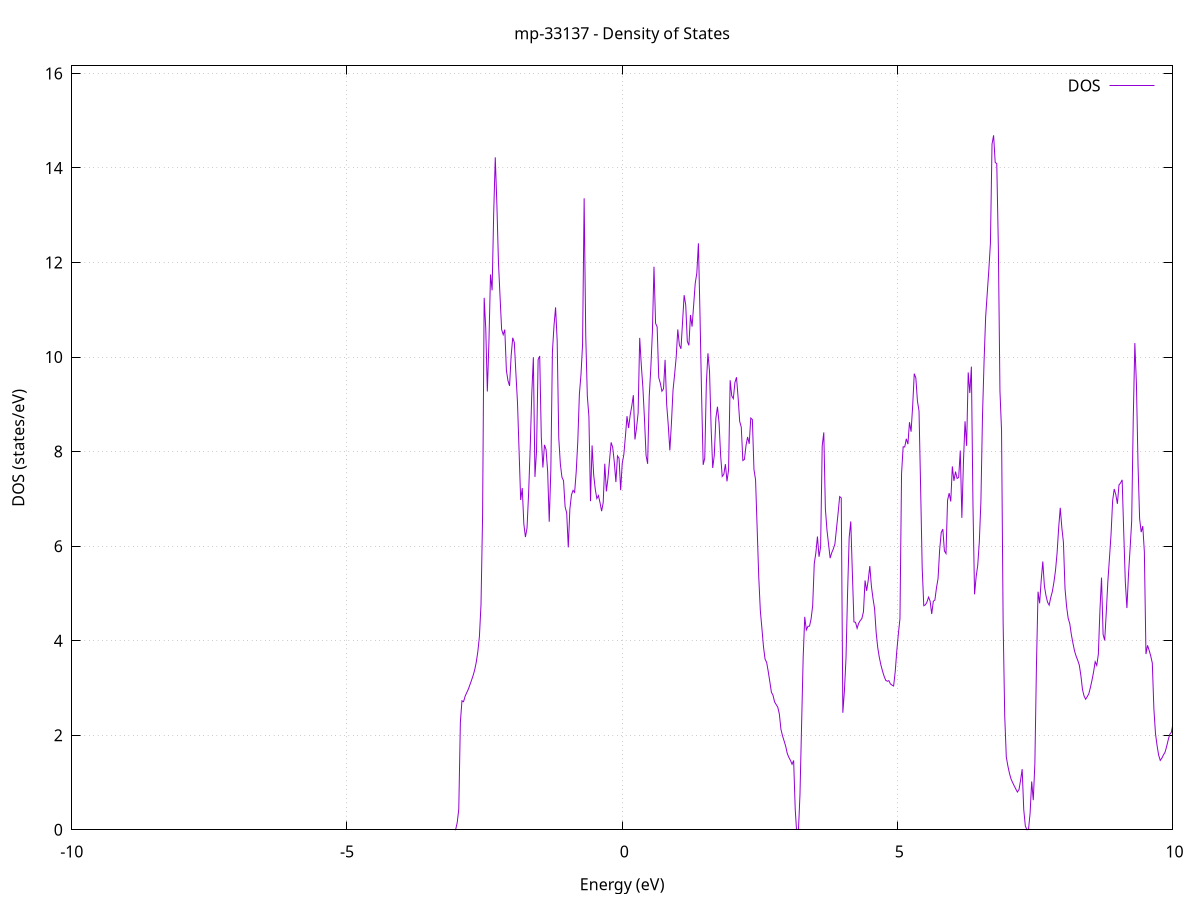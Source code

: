 set title 'mp-33137 - Density of States'
set xlabel 'Energy (eV)'
set ylabel 'DOS (states/eV)'
set grid
set xrange [-10:10]
set yrange [0:16.160]
set xzeroaxis lt -1
set terminal png size 800,600
set output 'mp-33137_dos_gnuplot.png'
plot '-' using 1:2 with lines title 'DOS'
-37.716200 0.000000
-37.687400 0.000000
-37.658500 0.000000
-37.629700 0.000000
-37.600900 0.000000
-37.572000 0.000000
-37.543200 0.000000
-37.514400 0.000000
-37.485500 0.000000
-37.456700 0.000000
-37.427900 0.000000
-37.399000 0.000000
-37.370200 0.000000
-37.341300 0.000000
-37.312500 0.000000
-37.283700 0.000000
-37.254800 0.000000
-37.226000 0.000000
-37.197200 0.000000
-37.168300 0.000000
-37.139500 0.000000
-37.110700 0.000000
-37.081800 0.000000
-37.053000 0.000000
-37.024100 0.000000
-36.995300 0.000000
-36.966500 0.000000
-36.937600 0.000000
-36.908800 0.000000
-36.880000 0.000000
-36.851100 0.000000
-36.822300 0.000000
-36.793500 0.000000
-36.764600 0.000000
-36.735800 0.000000
-36.706900 0.000000
-36.678100 0.000000
-36.649300 0.000000
-36.620400 0.000000
-36.591600 0.000000
-36.562800 0.000000
-36.533900 0.000000
-36.505100 0.000000
-36.476300 0.000000
-36.447400 0.000000
-36.418600 0.000000
-36.389700 0.000000
-36.360900 0.000000
-36.332100 0.000000
-36.303200 0.000000
-36.274400 0.000000
-36.245600 0.000000
-36.216700 0.000000
-36.187900 0.000000
-36.159100 0.000000
-36.130200 0.000000
-36.101400 0.000000
-36.072500 0.000000
-36.043700 0.000000
-36.014900 0.000000
-35.986000 0.000000
-35.957200 0.000000
-35.928400 0.000000
-35.899500 0.000000
-35.870700 0.000000
-35.841900 0.000000
-35.813000 0.000000
-35.784200 0.000000
-35.755300 0.000000
-35.726500 0.000000
-35.697700 0.000000
-35.668800 0.000000
-35.640000 0.000000
-35.611200 0.000000
-35.582300 0.000000
-35.553500 0.000000
-35.524700 0.000000
-35.495800 0.000000
-35.467000 0.000000
-35.438100 0.000000
-35.409300 0.000000
-35.380500 0.000000
-35.351600 0.000000
-35.322800 0.000000
-35.294000 0.000000
-35.265100 0.000000
-35.236300 0.000000
-35.207500 0.000000
-35.178600 0.000000
-35.149800 0.000000
-35.120900 0.000000
-35.092100 17.934300
-35.063300 31.215200
-35.034400 23.682400
-35.005600 22.834900
-34.976800 64.843900
-34.947900 0.000000
-34.919100 0.000000
-34.890300 74.099300
-34.861400 129.135200
-34.832600 0.000000
-34.803700 0.000000
-34.774900 124.899500
-34.746100 0.000000
-34.717200 284.118700
-34.688400 0.000000
-34.659600 43.985800
-34.630700 0.000000
-34.601900 0.000000
-34.573100 0.000000
-34.544200 0.000000
-34.515400 32.551400
-34.486500 21.369800
-34.457700 21.861700
-34.428900 31.052400
-34.400000 14.334200
-34.371200 0.000000
-34.342400 0.000000
-34.313500 0.000000
-34.284700 0.000000
-34.255900 0.000000
-34.227000 0.000000
-34.198200 0.000000
-34.169300 0.000000
-34.140500 0.000000
-34.111700 0.000000
-34.082800 0.000000
-34.054000 0.000000
-34.025200 0.000000
-33.996300 0.000000
-33.967500 0.000000
-33.938700 0.000000
-33.909800 0.000000
-33.881000 0.000000
-33.852100 0.000000
-33.823300 0.000000
-33.794500 0.000000
-33.765600 0.000000
-33.736800 0.000000
-33.708000 0.000000
-33.679100 0.000000
-33.650300 0.000000
-33.621500 0.000000
-33.592600 0.000000
-33.563800 0.000000
-33.534900 0.000000
-33.506100 0.000000
-33.477300 0.000000
-33.448400 0.000000
-33.419600 0.000000
-33.390800 0.000000
-33.361900 0.000000
-33.333100 0.000000
-33.304300 0.000000
-33.275400 0.000000
-33.246600 0.000000
-33.217700 0.000000
-33.188900 0.000000
-33.160100 0.000000
-33.131200 0.000000
-33.102400 0.000000
-33.073600 0.000000
-33.044700 0.000000
-33.015900 0.000000
-32.987100 0.000000
-32.958200 0.000000
-32.929400 0.000000
-32.900500 0.000000
-32.871700 0.000000
-32.842900 0.000000
-32.814000 0.000000
-32.785200 0.000000
-32.756400 0.000000
-32.727500 0.000000
-32.698700 0.000000
-32.669900 0.000000
-32.641000 0.000000
-32.612200 0.000000
-32.583300 0.000000
-32.554500 0.000000
-32.525700 0.000000
-32.496800 0.000000
-32.468000 0.000000
-32.439200 0.000000
-32.410300 0.000000
-32.381500 0.000000
-32.352700 0.000000
-32.323800 0.000000
-32.295000 0.000000
-32.266100 0.000000
-32.237300 0.000000
-32.208500 0.000000
-32.179600 0.000000
-32.150800 0.000000
-32.122000 0.000000
-32.093100 0.000000
-32.064300 0.000000
-32.035500 0.000000
-32.006600 0.000000
-31.977800 0.000000
-31.948900 0.000000
-31.920100 0.000000
-31.891300 0.000000
-31.862400 0.000000
-31.833600 0.000000
-31.804800 0.000000
-31.775900 0.000000
-31.747100 0.000000
-31.718300 0.000000
-31.689400 0.000000
-31.660600 0.000000
-31.631700 0.000000
-31.602900 0.000000
-31.574100 0.000000
-31.545200 0.000000
-31.516400 0.000000
-31.487600 0.000000
-31.458700 0.000000
-31.429900 0.000000
-31.401100 0.000000
-31.372200 0.000000
-31.343400 0.000000
-31.314500 0.000000
-31.285700 0.000000
-31.256900 0.000000
-31.228000 0.000000
-31.199200 0.000000
-31.170400 0.000000
-31.141500 0.000000
-31.112700 0.000000
-31.083900 0.000000
-31.055000 0.000000
-31.026200 0.000000
-30.997300 0.000000
-30.968500 0.000000
-30.939700 0.000000
-30.910800 0.000000
-30.882000 0.000000
-30.853200 0.000000
-30.824300 0.000000
-30.795500 0.000000
-30.766700 0.000000
-30.737800 0.000000
-30.709000 0.000000
-30.680100 0.000000
-30.651300 0.000000
-30.622500 0.000000
-30.593600 0.000000
-30.564800 0.000000
-30.536000 0.000000
-30.507100 0.000000
-30.478300 0.000000
-30.449500 0.000000
-30.420600 0.000000
-30.391800 0.000000
-30.362900 0.000000
-30.334100 0.000000
-30.305300 0.000000
-30.276400 0.000000
-30.247600 0.000000
-30.218800 0.000000
-30.189900 0.000000
-30.161100 0.000000
-30.132300 0.000000
-30.103400 0.000000
-30.074600 0.000000
-30.045700 0.000000
-30.016900 0.000000
-29.988100 0.000000
-29.959200 0.000000
-29.930400 0.000000
-29.901600 0.000000
-29.872700 0.000000
-29.843900 0.000000
-29.815100 0.000000
-29.786200 0.000000
-29.757400 0.000000
-29.728500 0.000000
-29.699700 0.000000
-29.670900 0.000000
-29.642000 0.000000
-29.613200 0.000000
-29.584400 0.000000
-29.555500 0.000000
-29.526700 0.000000
-29.497900 0.000000
-29.469000 0.000000
-29.440200 0.000000
-29.411300 0.000000
-29.382500 0.000000
-29.353700 0.000000
-29.324800 0.000000
-29.296000 0.000000
-29.267200 0.000000
-29.238300 0.000000
-29.209500 0.000000
-29.180700 0.000000
-29.151800 0.000000
-29.123000 0.000000
-29.094100 0.000000
-29.065300 0.000000
-29.036500 0.000000
-29.007600 0.000000
-28.978800 0.000000
-28.950000 0.000000
-28.921100 0.000000
-28.892300 0.000000
-28.863500 0.000000
-28.834600 0.000000
-28.805800 0.000000
-28.776900 0.000000
-28.748100 0.000000
-28.719300 0.000000
-28.690400 0.000000
-28.661600 0.000000
-28.632800 0.000000
-28.603900 0.000000
-28.575100 0.000000
-28.546300 0.000000
-28.517400 0.000000
-28.488600 0.000000
-28.459700 0.000000
-28.430900 0.000000
-28.402100 0.000000
-28.373200 0.000000
-28.344400 0.000000
-28.315600 0.000000
-28.286700 0.000000
-28.257900 0.000000
-28.229100 0.000000
-28.200200 0.000000
-28.171400 0.000000
-28.142500 0.000000
-28.113700 0.000000
-28.084900 0.000000
-28.056000 0.000000
-28.027200 0.000000
-27.998400 0.000000
-27.969500 0.000000
-27.940700 0.000000
-27.911900 0.000000
-27.883000 0.000000
-27.854200 0.000000
-27.825300 0.000000
-27.796500 0.000000
-27.767700 0.000000
-27.738800 0.000000
-27.710000 0.000000
-27.681200 0.000000
-27.652300 0.000000
-27.623500 0.000000
-27.594700 0.000000
-27.565800 0.000000
-27.537000 0.000000
-27.508100 0.000000
-27.479300 0.000000
-27.450500 0.000000
-27.421600 0.000000
-27.392800 0.000000
-27.364000 0.000000
-27.335100 0.000000
-27.306300 0.000000
-27.277500 0.000000
-27.248600 0.000000
-27.219800 0.000000
-27.190900 0.000000
-27.162100 0.000000
-27.133300 0.000000
-27.104400 0.000000
-27.075600 0.000000
-27.046800 0.000000
-27.017900 0.000000
-26.989100 0.000000
-26.960300 0.000000
-26.931400 0.000000
-26.902600 0.000000
-26.873700 0.000000
-26.844900 0.000000
-26.816100 0.000000
-26.787200 0.000000
-26.758400 0.000000
-26.729600 0.000000
-26.700700 0.000000
-26.671900 0.000000
-26.643100 0.000000
-26.614200 0.000000
-26.585400 0.000000
-26.556500 0.000000
-26.527700 0.000000
-26.498900 0.000000
-26.470000 0.000000
-26.441200 0.000000
-26.412400 0.000000
-26.383500 0.000000
-26.354700 0.000000
-26.325900 0.000000
-26.297000 0.000000
-26.268200 0.000000
-26.239300 0.000000
-26.210500 0.000000
-26.181700 0.000000
-26.152800 0.000000
-26.124000 0.000000
-26.095200 0.000000
-26.066300 0.000000
-26.037500 0.000000
-26.008700 0.000000
-25.979800 0.000000
-25.951000 0.000000
-25.922100 0.000000
-25.893300 0.000000
-25.864500 0.000000
-25.835600 0.000000
-25.806800 0.000000
-25.778000 0.000000
-25.749100 0.000000
-25.720300 0.000000
-25.691500 0.000000
-25.662600 0.000000
-25.633800 0.000000
-25.604900 0.000000
-25.576100 0.000000
-25.547300 0.000000
-25.518400 0.000000
-25.489600 0.000000
-25.460800 0.000000
-25.431900 0.000000
-25.403100 0.000000
-25.374300 0.000000
-25.345400 0.000000
-25.316600 0.000000
-25.287700 0.000000
-25.258900 0.000000
-25.230100 0.000000
-25.201200 0.000000
-25.172400 0.000000
-25.143600 0.000000
-25.114700 0.000000
-25.085900 0.000000
-25.057100 0.000000
-25.028200 0.000000
-24.999400 0.000000
-24.970500 0.000000
-24.941700 0.000000
-24.912900 0.000000
-24.884000 0.000000
-24.855200 0.000000
-24.826400 0.000000
-24.797500 0.000000
-24.768700 0.000000
-24.739900 0.000000
-24.711000 0.000000
-24.682200 0.000000
-24.653300 0.000000
-24.624500 0.000000
-24.595700 0.000000
-24.566800 0.000000
-24.538000 0.000000
-24.509200 0.000000
-24.480300 0.000000
-24.451500 0.000000
-24.422700 0.000000
-24.393800 0.000000
-24.365000 0.000000
-24.336100 0.000000
-24.307300 0.000000
-24.278500 0.000000
-24.249600 0.000000
-24.220800 0.000000
-24.192000 0.000000
-24.163100 0.000000
-24.134300 0.000000
-24.105500 0.000000
-24.076600 0.000000
-24.047800 0.000000
-24.018900 0.000000
-23.990100 0.000000
-23.961300 0.000000
-23.932400 0.000000
-23.903600 0.000000
-23.874800 0.000000
-23.845900 0.000000
-23.817100 0.000000
-23.788300 0.000000
-23.759400 0.000000
-23.730600 0.000000
-23.701700 0.000000
-23.672900 0.000000
-23.644100 0.000000
-23.615200 0.000000
-23.586400 0.000000
-23.557600 0.000000
-23.528700 0.000000
-23.499900 0.000000
-23.471100 0.000000
-23.442200 0.000000
-23.413400 0.000000
-23.384500 0.000000
-23.355700 0.000000
-23.326900 0.000000
-23.298000 0.000000
-23.269200 0.000000
-23.240400 0.000000
-23.211500 0.000000
-23.182700 0.000000
-23.153900 0.000000
-23.125000 0.000000
-23.096200 0.000000
-23.067300 0.000000
-23.038500 0.000000
-23.009700 0.000000
-22.980800 0.000000
-22.952000 0.000000
-22.923200 0.000000
-22.894300 0.000000
-22.865500 0.000000
-22.836700 0.000000
-22.807800 0.000000
-22.779000 0.000000
-22.750200 0.000000
-22.721300 0.000000
-22.692500 0.000000
-22.663600 0.000000
-22.634800 0.000000
-22.606000 0.000000
-22.577100 0.000000
-22.548300 0.000000
-22.519500 0.000000
-22.490600 0.000000
-22.461800 0.000000
-22.433000 0.000000
-22.404100 0.000000
-22.375300 0.000000
-22.346400 0.000000
-22.317600 0.000000
-22.288800 0.000000
-22.259900 0.000000
-22.231100 0.000000
-22.202300 0.000000
-22.173400 0.000000
-22.144600 0.000000
-22.115800 0.000000
-22.086900 0.000000
-22.058100 0.000000
-22.029200 0.000000
-22.000400 0.000000
-21.971600 0.000000
-21.942700 0.000000
-21.913900 0.000000
-21.885100 0.000000
-21.856200 0.000000
-21.827400 0.000000
-21.798600 0.000000
-21.769700 0.000000
-21.740900 0.000000
-21.712000 0.000000
-21.683200 0.000000
-21.654400 0.000000
-21.625500 0.000000
-21.596700 0.000000
-21.567900 0.000000
-21.539000 0.000000
-21.510200 0.000000
-21.481400 0.000000
-21.452500 0.000000
-21.423700 0.000000
-21.394800 0.000000
-21.366000 0.000000
-21.337200 0.000000
-21.308300 0.000000
-21.279500 0.000000
-21.250700 0.000000
-21.221800 0.000000
-21.193000 0.000000
-21.164200 0.000000
-21.135300 0.000000
-21.106500 0.000000
-21.077600 0.000000
-21.048800 0.000000
-21.020000 0.000000
-20.991100 0.000000
-20.962300 0.000000
-20.933500 0.000000
-20.904600 0.000000
-20.875800 0.000000
-20.847000 0.000000
-20.818100 0.000000
-20.789300 0.000000
-20.760400 0.000000
-20.731600 0.000000
-20.702800 0.000000
-20.673900 0.000000
-20.645100 0.000000
-20.616300 0.000000
-20.587400 0.000000
-20.558600 0.000000
-20.529800 0.000000
-20.500900 0.000000
-20.472100 0.000000
-20.443200 0.000000
-20.414400 0.000000
-20.385600 0.000000
-20.356700 0.000000
-20.327900 0.000000
-20.299100 0.000000
-20.270200 0.000000
-20.241400 0.000000
-20.212600 0.000000
-20.183700 0.000000
-20.154900 0.000000
-20.126000 0.000000
-20.097200 0.000000
-20.068400 0.000000
-20.039500 0.000000
-20.010700 0.000000
-19.981900 0.000000
-19.953000 0.000000
-19.924200 0.000000
-19.895400 0.000000
-19.866500 0.000000
-19.837700 0.000000
-19.808800 0.000000
-19.780000 0.000000
-19.751200 0.000000
-19.722300 0.000000
-19.693500 0.000000
-19.664700 0.000000
-19.635800 0.000000
-19.607000 0.000000
-19.578200 0.000000
-19.549300 0.000000
-19.520500 0.000000
-19.491600 0.000000
-19.462800 0.000000
-19.434000 0.000000
-19.405100 0.000000
-19.376300 0.000000
-19.347500 0.000000
-19.318600 0.000000
-19.289800 0.000000
-19.261000 0.000000
-19.232100 0.000000
-19.203300 0.000000
-19.174400 0.000000
-19.145600 0.000000
-19.116800 0.000000
-19.087900 0.000000
-19.059100 0.000000
-19.030300 0.000000
-19.001400 0.000000
-18.972600 0.000000
-18.943800 0.000000
-18.914900 0.000000
-18.886100 0.000000
-18.857200 0.000000
-18.828400 0.000000
-18.799600 0.000000
-18.770700 0.000000
-18.741900 0.000000
-18.713100 0.000000
-18.684200 0.000000
-18.655400 0.000000
-18.626600 0.000000
-18.597700 0.000000
-18.568900 0.000000
-18.540000 0.000000
-18.511200 0.000000
-18.482400 0.000000
-18.453500 0.000000
-18.424700 0.000000
-18.395900 0.000000
-18.367000 0.000000
-18.338200 0.000000
-18.309400 0.000000
-18.280500 0.000000
-18.251700 0.000000
-18.222800 0.000000
-18.194000 0.000000
-18.165200 0.000000
-18.136300 0.000000
-18.107500 0.000000
-18.078700 0.000000
-18.049800 0.000000
-18.021000 0.000000
-17.992200 0.000000
-17.963300 0.000000
-17.934500 0.000000
-17.905600 0.000000
-17.876800 0.000000
-17.848000 0.000000
-17.819100 0.000000
-17.790300 0.000000
-17.761500 0.000000
-17.732600 0.000000
-17.703800 0.000000
-17.675000 0.000000
-17.646100 0.000000
-17.617300 0.000000
-17.588400 0.000000
-17.559600 0.000000
-17.530800 0.000000
-17.501900 0.000000
-17.473100 0.000000
-17.444300 0.000000
-17.415400 0.000000
-17.386600 0.000000
-17.357800 0.000000
-17.328900 0.000000
-17.300100 0.000000
-17.271200 0.000000
-17.242400 0.000000
-17.213600 0.000000
-17.184700 0.000000
-17.155900 0.000000
-17.127100 0.000000
-17.098200 0.000000
-17.069400 0.000000
-17.040600 0.000000
-17.011700 0.000000
-16.982900 0.000000
-16.954000 0.000000
-16.925200 0.000000
-16.896400 0.000000
-16.867500 0.000000
-16.838700 0.000000
-16.809900 0.000000
-16.781000 0.000000
-16.752200 0.000000
-16.723400 0.000000
-16.694500 0.000000
-16.665700 0.000000
-16.636800 0.000000
-16.608000 0.000000
-16.579200 0.000000
-16.550300 0.000000
-16.521500 0.000000
-16.492700 0.000000
-16.463800 0.000000
-16.435000 0.000000
-16.406200 0.000000
-16.377300 0.000000
-16.348500 0.000000
-16.319600 0.000000
-16.290800 0.000000
-16.262000 0.000000
-16.233100 0.000000
-16.204300 0.000000
-16.175500 0.000000
-16.146600 0.000000
-16.117800 0.000000
-16.089000 0.000000
-16.060100 0.000000
-16.031300 0.000000
-16.002400 0.000000
-15.973600 0.000000
-15.944800 0.000000
-15.915900 0.000000
-15.887100 0.000000
-15.858300 0.000000
-15.829400 0.000000
-15.800600 0.000000
-15.771800 0.000000
-15.742900 0.000000
-15.714100 0.000000
-15.685200 0.000000
-15.656400 0.000000
-15.627600 0.000000
-15.598700 0.000000
-15.569900 0.000000
-15.541100 0.000000
-15.512200 0.000000
-15.483400 0.000000
-15.454600 0.000000
-15.425700 0.000000
-15.396900 0.000000
-15.368000 0.000000
-15.339200 0.000000
-15.310400 0.000000
-15.281500 0.000000
-15.252700 0.000000
-15.223900 0.000000
-15.195000 0.000000
-15.166200 0.000000
-15.137400 0.000000
-15.108500 0.000000
-15.079700 0.000000
-15.050800 0.000000
-15.022000 0.000000
-14.993200 0.000000
-14.964300 0.000000
-14.935500 0.372600
-14.906700 0.520600
-14.877800 0.755500
-14.849000 0.873200
-14.820200 1.021000
-14.791300 1.197500
-14.762500 1.341100
-14.733600 1.483300
-14.704800 1.654500
-14.676000 1.840200
-14.647100 2.046400
-14.618300 2.248300
-14.589500 2.493700
-14.560600 2.774600
-14.531800 3.116900
-14.503000 3.505700
-14.474100 4.085700
-14.445300 5.506100
-14.416400 5.793700
-14.387600 6.137200
-14.358800 6.046100
-14.329900 5.885400
-14.301100 5.829900
-14.272300 6.429000
-14.243400 6.518100
-14.214600 9.121200
-14.185800 24.280500
-14.156900 23.658700
-14.128100 19.708900
-14.099200 14.951500
-14.070400 18.395400
-14.041600 18.527900
-14.012700 17.357300
-13.983900 14.872000
-13.955100 15.921600
-13.926200 12.995100
-13.897400 11.111000
-13.868600 3.565800
-13.839700 0.000000
-13.810900 0.000000
-13.782000 0.000000
-13.753200 0.000000
-13.724400 0.000000
-13.695500 0.025000
-13.666700 0.504800
-13.637900 1.025800
-13.609000 2.285400
-13.580200 8.490900
-13.551400 9.918100
-13.522500 11.591500
-13.493700 11.097900
-13.464800 12.832600
-13.436000 15.664400
-13.407200 15.527800
-13.378300 16.785300
-13.349500 17.269600
-13.320700 32.873500
-13.291800 34.290500
-13.263000 24.540000
-13.234200 20.572100
-13.205300 17.502700
-13.176500 12.799800
-13.147600 10.127300
-13.118800 2.176600
-13.090000 0.000000
-13.061100 0.000000
-13.032300 0.000000
-13.003500 0.000000
-12.974600 0.000000
-12.945800 0.000000
-12.917000 0.000000
-12.888100 0.000000
-12.859300 0.000000
-12.830400 0.000000
-12.801600 0.000000
-12.772800 0.000000
-12.743900 0.000000
-12.715100 0.000000
-12.686300 0.000000
-12.657400 0.000000
-12.628600 0.000000
-12.599800 0.000000
-12.570900 0.000000
-12.542100 0.000000
-12.513200 0.000000
-12.484400 0.000000
-12.455600 0.000000
-12.426700 0.000000
-12.397900 0.000000
-12.369100 0.000000
-12.340200 0.000000
-12.311400 0.000000
-12.282600 0.000000
-12.253700 0.000000
-12.224900 0.000000
-12.196000 0.000000
-12.167200 0.000000
-12.138400 0.000000
-12.109500 0.000000
-12.080700 0.000000
-12.051900 0.000000
-12.023000 0.000000
-11.994200 0.000000
-11.965400 0.000000
-11.936500 0.000000
-11.907700 0.000000
-11.878800 0.000000
-11.850000 0.000000
-11.821200 0.000000
-11.792300 0.000000
-11.763500 0.000000
-11.734700 0.000000
-11.705800 0.000000
-11.677000 0.000000
-11.648200 0.000000
-11.619300 0.000000
-11.590500 0.000000
-11.561600 0.000000
-11.532800 0.000000
-11.504000 0.000000
-11.475100 0.000000
-11.446300 0.000000
-11.417500 0.000000
-11.388600 0.000000
-11.359800 0.000000
-11.331000 0.000000
-11.302100 0.000000
-11.273300 0.000000
-11.244400 0.000000
-11.215600 0.000000
-11.186800 0.000000
-11.157900 0.000000
-11.129100 0.000000
-11.100300 0.000000
-11.071400 0.000000
-11.042600 0.000000
-11.013800 0.000000
-10.984900 0.000000
-10.956100 0.000000
-10.927200 0.000000
-10.898400 0.000000
-10.869600 0.000000
-10.840700 0.000000
-10.811900 0.000000
-10.783100 0.000000
-10.754200 0.000000
-10.725400 0.000000
-10.696600 0.000000
-10.667700 0.000000
-10.638900 0.000000
-10.610000 0.000000
-10.581200 0.000000
-10.552400 0.000000
-10.523500 0.000000
-10.494700 0.000000
-10.465900 0.000000
-10.437000 0.000000
-10.408200 0.000000
-10.379400 0.000000
-10.350500 0.000000
-10.321700 0.000000
-10.292800 0.000000
-10.264000 0.000000
-10.235200 0.000000
-10.206300 0.000000
-10.177500 0.000000
-10.148700 0.000000
-10.119800 0.000000
-10.091000 0.000000
-10.062200 0.000000
-10.033300 0.000000
-10.004500 0.000000
-9.975600 0.000000
-9.946800 0.000000
-9.918000 0.000000
-9.889100 0.000000
-9.860300 0.000000
-9.831500 0.000000
-9.802600 0.000000
-9.773800 0.000000
-9.745000 0.000000
-9.716100 0.000000
-9.687300 0.000000
-9.658400 0.000000
-9.629600 0.000000
-9.600800 0.000000
-9.571900 0.000000
-9.543100 0.000000
-9.514300 0.000000
-9.485400 0.000000
-9.456600 0.000000
-9.427800 0.000000
-9.398900 0.000000
-9.370100 0.000000
-9.341200 0.000000
-9.312400 0.000000
-9.283600 0.000000
-9.254700 0.000000
-9.225900 0.000000
-9.197100 0.000000
-9.168200 0.000000
-9.139400 0.000000
-9.110600 0.000000
-9.081700 0.000000
-9.052900 0.000000
-9.024000 0.000000
-8.995200 0.000000
-8.966400 0.000000
-8.937500 0.000000
-8.908700 0.000000
-8.879900 0.000000
-8.851000 0.000000
-8.822200 0.000000
-8.793400 0.000000
-8.764500 0.000000
-8.735700 0.000000
-8.706800 0.000000
-8.678000 0.000000
-8.649200 0.000000
-8.620300 0.000000
-8.591500 0.000000
-8.562700 0.000000
-8.533800 0.000000
-8.505000 0.000000
-8.476200 0.000000
-8.447300 0.000000
-8.418500 0.000000
-8.389600 0.000000
-8.360800 0.000000
-8.332000 0.000000
-8.303100 0.000000
-8.274300 0.000000
-8.245500 0.000000
-8.216600 0.000000
-8.187800 0.000000
-8.159000 0.000000
-8.130100 0.000000
-8.101300 0.000000
-8.072400 0.000000
-8.043600 0.000000
-8.014800 0.000000
-7.985900 0.000000
-7.957100 0.000000
-7.928300 0.000000
-7.899400 0.000000
-7.870600 0.000000
-7.841800 0.000000
-7.812900 0.000000
-7.784100 0.000000
-7.755200 0.000000
-7.726400 0.000000
-7.697600 0.000000
-7.668700 0.000000
-7.639900 0.000000
-7.611100 0.000000
-7.582200 0.000000
-7.553400 0.000000
-7.524600 0.000000
-7.495700 0.000000
-7.466900 0.000000
-7.438000 0.000000
-7.409200 0.000000
-7.380400 0.000000
-7.351500 0.000000
-7.322700 0.000000
-7.293900 0.000000
-7.265000 0.000000
-7.236200 0.000000
-7.207400 0.000000
-7.178500 0.000000
-7.149700 0.000000
-7.120800 0.000000
-7.092000 0.000000
-7.063200 0.000000
-7.034300 0.000000
-7.005500 0.000000
-6.976700 0.000000
-6.947800 0.000000
-6.919000 0.000000
-6.890200 0.000000
-6.861300 0.000000
-6.832500 0.000000
-6.803600 0.000000
-6.774800 0.000000
-6.746000 0.000000
-6.717100 0.000000
-6.688300 0.000000
-6.659500 0.000000
-6.630600 0.000000
-6.601800 0.000000
-6.573000 0.000000
-6.544100 0.000000
-6.515300 0.000000
-6.486400 0.000000
-6.457600 0.000000
-6.428800 0.000000
-6.399900 0.000000
-6.371100 0.000000
-6.342300 0.000000
-6.313400 0.000000
-6.284600 0.000000
-6.255800 0.000000
-6.226900 0.000000
-6.198100 0.000000
-6.169200 0.000000
-6.140400 0.000000
-6.111600 0.000000
-6.082700 0.000000
-6.053900 0.000000
-6.025100 0.000000
-5.996200 0.000000
-5.967400 0.000000
-5.938600 0.000000
-5.909700 0.000000
-5.880900 0.000000
-5.852000 0.000000
-5.823200 0.000000
-5.794400 0.000000
-5.765500 0.000000
-5.736700 0.000000
-5.707900 0.000000
-5.679000 0.000000
-5.650200 0.000000
-5.621400 0.000000
-5.592500 0.000000
-5.563700 0.000000
-5.534800 0.000000
-5.506000 0.000000
-5.477200 0.000000
-5.448300 0.000000
-5.419500 0.000000
-5.390700 0.000000
-5.361800 0.000000
-5.333000 0.000000
-5.304200 0.000000
-5.275300 0.000000
-5.246500 0.000000
-5.217600 0.000000
-5.188800 0.000000
-5.160000 0.000000
-5.131100 0.000000
-5.102300 0.000000
-5.073500 0.000000
-5.044600 0.000000
-5.015800 0.000000
-4.987000 0.000000
-4.958100 0.000000
-4.929300 0.000000
-4.900400 0.000000
-4.871600 0.000000
-4.842800 0.000000
-4.813900 0.000000
-4.785100 0.000000
-4.756300 0.000000
-4.727400 0.000000
-4.698600 0.000000
-4.669800 0.000000
-4.640900 0.000000
-4.612100 0.000000
-4.583200 0.000000
-4.554400 0.000000
-4.525600 0.000000
-4.496700 0.000000
-4.467900 0.000000
-4.439100 0.000000
-4.410200 0.000000
-4.381400 0.000000
-4.352600 0.000000
-4.323700 0.000000
-4.294900 0.000000
-4.266000 0.000000
-4.237200 0.000000
-4.208400 0.000000
-4.179500 0.000000
-4.150700 0.000000
-4.121900 0.000000
-4.093000 0.000000
-4.064200 0.000000
-4.035400 0.000000
-4.006500 0.000000
-3.977700 0.000000
-3.948800 0.000000
-3.920000 0.000000
-3.891200 0.000000
-3.862300 0.000000
-3.833500 0.000000
-3.804700 0.000000
-3.775800 0.000000
-3.747000 0.000000
-3.718200 0.000000
-3.689300 0.000000
-3.660500 0.000000
-3.631600 0.000000
-3.602800 0.000000
-3.574000 0.000000
-3.545100 0.000000
-3.516300 0.000000
-3.487500 0.000000
-3.458600 0.000000
-3.429800 0.000000
-3.401000 0.000000
-3.372100 0.000000
-3.343300 0.000000
-3.314400 0.000000
-3.285600 0.000000
-3.256800 0.000000
-3.227900 0.000000
-3.199100 0.000000
-3.170300 0.000000
-3.141400 0.000000
-3.112600 0.000000
-3.083800 0.000000
-3.054900 0.000000
-3.026100 0.000100
-2.997200 0.149500
-2.968400 0.434700
-2.939600 2.271400
-2.910700 2.728900
-2.881900 2.709300
-2.853100 2.824600
-2.824200 2.899600
-2.795400 2.972300
-2.766600 3.066100
-2.737700 3.159300
-2.708900 3.260700
-2.680000 3.378800
-2.651200 3.541900
-2.622400 3.765500
-2.593500 4.088700
-2.564700 4.760200
-2.535900 6.629100
-2.507000 11.253400
-2.478200 10.603000
-2.449400 9.271600
-2.420500 10.326800
-2.391700 11.747000
-2.362800 11.412300
-2.334000 13.042000
-2.305200 14.225500
-2.276300 13.238600
-2.247500 12.007200
-2.218700 11.281000
-2.189800 10.583000
-2.161000 10.473400
-2.132200 10.581000
-2.103300 9.718700
-2.074500 9.500200
-2.045600 9.389600
-2.016800 10.029300
-1.988000 10.408500
-1.959100 10.307400
-1.930300 9.650100
-1.901500 9.034700
-1.872600 8.008700
-1.843800 6.976600
-1.815000 7.229600
-1.786100 6.467000
-1.757300 6.191900
-1.728400 6.382800
-1.699600 7.113800
-1.670800 8.065000
-1.641900 9.229200
-1.613100 9.994800
-1.584300 7.464700
-1.555400 8.016700
-1.526600 9.946200
-1.497800 10.022100
-1.468900 8.305700
-1.440100 7.662300
-1.411300 8.142300
-1.382400 8.042200
-1.353600 7.581300
-1.324700 6.516200
-1.295900 7.596800
-1.267100 10.106900
-1.238200 10.665800
-1.209400 11.051400
-1.180600 10.338900
-1.151700 8.289100
-1.122900 7.739400
-1.094100 7.458800
-1.065200 7.386500
-1.036400 6.831400
-1.007500 6.702400
-0.978700 5.974100
-0.949900 6.783900
-0.921000 7.083700
-0.892200 7.180100
-0.863400 7.137200
-0.834500 7.574600
-0.805700 8.221200
-0.776900 9.215800
-0.748000 9.629300
-0.719200 10.262500
-0.690300 13.359500
-0.661500 10.463700
-0.632700 9.176900
-0.603800 8.740500
-0.575000 6.950700
-0.546200 8.131500
-0.517300 7.506400
-0.488500 7.204300
-0.459700 7.006900
-0.430800 7.070200
-0.402000 6.920000
-0.373100 6.739300
-0.344300 6.921200
-0.315500 7.743600
-0.286600 7.157400
-0.257800 7.433800
-0.229000 7.818000
-0.200100 8.194900
-0.171300 8.085900
-0.142500 7.777700
-0.113600 7.355700
-0.084800 7.908500
-0.055900 7.855900
-0.027100 7.184000
0.001700 7.750900
0.030600 7.936700
0.059400 8.320700
0.088200 8.750000
0.117100 8.500000
0.145900 8.769800
0.174700 8.961400
0.203600 9.194100
0.232400 8.257100
0.261300 8.496200
0.290100 8.813600
0.318900 10.405100
0.347800 9.835100
0.376600 9.357900
0.405400 8.701700
0.434300 7.920700
0.463100 7.741400
0.491900 9.162100
0.520800 9.762700
0.549600 10.526800
0.578500 11.910600
0.607300 10.714600
0.636100 10.637300
0.665000 9.567000
0.693800 9.446100
0.722600 9.277300
0.751500 9.328900
0.780300 9.941900
0.809100 8.995500
0.838000 8.561100
0.866800 8.026300
0.895700 8.603800
0.924500 9.300600
0.953300 9.632100
0.982200 10.000100
1.011000 10.583900
1.039800 10.256300
1.068700 10.174400
1.097500 10.736300
1.126300 11.309700
1.155200 11.102700
1.184000 10.331000
1.212900 10.247800
1.241700 10.890100
1.270500 10.643500
1.299400 11.100200
1.328200 11.562500
1.357000 11.776500
1.385900 12.406100
1.414700 10.891700
1.443500 9.198600
1.472400 7.720400
1.501200 7.864200
1.530100 9.443100
1.558900 10.079900
1.587700 9.702500
1.616600 8.509500
1.645400 7.653900
1.674200 7.922100
1.703100 8.708000
1.731900 8.949100
1.760700 8.612400
1.789600 7.918500
1.818400 7.475400
1.847300 7.518700
1.876100 7.735100
1.904900 7.371400
1.933800 7.616600
1.962600 9.509600
1.991400 9.177800
2.020300 9.120000
2.049100 9.461200
2.077900 9.573100
2.106800 9.147100
2.135600 8.639600
2.164500 8.518800
2.193300 7.810500
2.222100 7.836000
2.251000 8.132100
2.279800 8.309300
2.308600 8.164600
2.337500 8.709500
2.366300 8.677200
2.395100 7.623300
2.424000 7.405100
2.452800 6.388700
2.481700 5.360200
2.510500 4.642600
2.539300 4.263000
2.568200 3.871500
2.597000 3.608700
2.625800 3.540200
2.654700 3.346900
2.683500 3.132100
2.712300 2.908700
2.741200 2.845200
2.770000 2.704300
2.798900 2.648400
2.827700 2.593500
2.856500 2.448500
2.885400 2.124500
2.914200 1.987500
2.943000 1.879300
2.971900 1.765300
3.000700 1.612600
3.029500 1.531000
3.058400 1.468200
3.087200 1.385500
3.116100 1.466300
3.144900 0.429200
3.173700 0.000000
3.202600 0.000000
3.231400 0.752500
3.260200 2.204400
3.289100 3.641000
3.317900 4.504300
3.346700 4.227700
3.375600 4.303300
3.404400 4.308000
3.433300 4.461900
3.462100 4.742700
3.490900 5.630800
3.519800 5.857800
3.548600 6.204400
3.577400 5.775200
3.606300 5.980700
3.635100 8.118800
3.663900 8.405900
3.692800 6.791500
3.721600 6.341500
3.750500 6.040800
3.779300 5.746000
3.808100 5.859700
3.837000 5.940900
3.865800 6.044500
3.894600 6.369100
3.923500 6.694700
3.952300 7.048300
3.981100 7.020300
4.010000 2.475500
4.038800 2.941400
4.067700 3.634300
4.096500 5.030100
4.125300 6.187000
4.154200 6.522300
4.183000 5.438300
4.211800 4.398200
4.240700 4.388200
4.269500 4.262100
4.298300 4.370600
4.327200 4.426200
4.356000 4.469700
4.384900 4.613000
4.413700 5.274300
4.442500 5.053600
4.471400 5.280200
4.500200 5.579100
4.529000 5.154900
4.557900 4.893100
4.586700 4.678400
4.615500 4.171300
4.644400 3.851900
4.673200 3.643600
4.702100 3.484400
4.730900 3.357100
4.759700 3.248800
4.788600 3.162900
4.817400 3.142300
4.846200 3.154800
4.875100 3.084300
4.903900 3.060300
4.932700 3.041600
4.961600 3.342300
4.990400 3.781600
5.019300 4.147200
5.048100 4.466200
5.076900 7.532400
5.105800 8.100900
5.134600 8.098700
5.163400 8.271700
5.192300 8.157600
5.221100 8.621900
5.249900 8.420800
5.278800 8.963400
5.307600 9.649100
5.336500 9.559700
5.365300 9.069500
5.394100 8.861300
5.423000 7.260400
5.451800 5.544700
5.480600 4.739800
5.509500 4.757700
5.538300 4.815000
5.567100 4.921300
5.596000 4.839000
5.624800 4.564600
5.653700 4.833800
5.682500 4.858500
5.711300 5.116800
5.740200 5.315500
5.769000 5.921400
5.797800 6.287500
5.826700 6.361500
5.855500 5.899500
5.884300 5.843700
5.913200 6.974700
5.942000 7.121200
5.970900 6.945100
5.999700 7.687000
6.028500 7.381600
6.057400 7.576700
6.086200 7.431900
6.115000 7.453300
6.143900 8.022200
6.172700 6.598300
6.201500 7.781400
6.230400 8.641000
6.259200 8.121600
6.288100 9.675300
6.316900 9.239700
6.345700 9.797200
6.374600 6.865000
6.403400 4.981600
6.432200 5.353100
6.461100 5.595200
6.489900 6.090700
6.518700 6.941500
6.547600 8.751200
6.576400 9.914900
6.605300 10.855900
6.634100 11.352600
6.662900 11.844900
6.691800 12.407700
6.720600 14.503800
6.749400 14.691300
6.778300 14.116600
6.807100 14.093100
6.835900 12.319000
6.864800 9.284000
6.893600 8.444900
6.922500 4.384200
6.951300 2.414200
6.980100 1.540100
7.009000 1.347900
7.037800 1.192800
7.066600 1.073100
7.095500 0.997500
7.124300 0.928400
7.153100 0.861800
7.182000 0.798400
7.210800 0.849000
7.239700 1.047400
7.268500 1.282300
7.297300 0.425000
7.326200 0.079600
7.355000 0.000000
7.383800 0.007400
7.412700 0.351100
7.441500 1.022000
7.470300 0.625800
7.499200 1.397200
7.528000 3.471100
7.556900 5.036400
7.585700 4.790900
7.614500 5.280600
7.643400 5.674900
7.672200 5.158700
7.701000 4.953800
7.729900 4.814200
7.758700 4.751900
7.787500 4.912100
7.816400 5.037700
7.845200 5.236800
7.874100 5.484600
7.902900 5.854900
7.931700 6.388200
7.960600 6.811200
7.989400 6.389100
8.018200 6.081100
8.047100 5.104300
8.075900 4.719500
8.104700 4.472500
8.133600 4.360300
8.162400 4.127500
8.191300 3.946200
8.220100 3.782600
8.248900 3.672500
8.277800 3.585300
8.306600 3.483400
8.335400 3.261200
8.364300 2.967800
8.393100 2.830200
8.421900 2.762000
8.450800 2.816000
8.479600 2.877900
8.508500 3.011700
8.537300 3.163700
8.566100 3.339500
8.595000 3.555700
8.623800 3.476900
8.652600 3.711900
8.681500 4.643900
8.710300 5.334300
8.739100 4.130500
8.768000 4.006200
8.796800 4.595700
8.825700 5.256200
8.854500 5.743800
8.883300 6.247500
8.912200 6.962000
8.941000 7.208700
8.969800 7.091700
8.998700 6.895300
9.027500 7.294900
9.056300 7.337000
9.085200 7.402400
9.114000 6.293700
9.142900 5.237900
9.171700 4.690100
9.200500 5.402800
9.229400 5.943600
9.258200 6.525400
9.287000 8.696600
9.315900 10.295800
9.344700 9.423500
9.373500 7.737400
9.402400 6.583800
9.431200 6.296800
9.460100 6.424400
9.488900 5.876700
9.517700 3.717000
9.546600 3.901700
9.575400 3.796800
9.604200 3.678400
9.633100 3.527600
9.661900 2.552900
9.690700 2.036300
9.719600 1.782600
9.748400 1.578700
9.777300 1.467300
9.806100 1.513100
9.834900 1.583900
9.863800 1.637700
9.892600 1.758100
9.921400 1.898900
9.950300 2.019200
9.979100 2.059400
10.007900 2.239700
10.036800 2.443100
10.065600 2.704500
10.094500 3.028000
10.123300 3.117500
10.152100 3.345900
10.181000 3.726100
10.209800 4.066600
10.238600 4.268200
10.267500 4.423500
10.296300 4.673400
10.325100 4.502200
10.354000 4.458600
10.382800 4.207400
10.411700 4.113800
10.440500 4.186400
10.469300 4.314100
10.498200 4.360300
10.527000 4.231300
10.555800 4.087300
10.584700 4.063900
10.613500 4.082600
10.642300 4.195400
10.671200 4.461300
10.700000 4.685400
10.728900 4.557900
10.757700 4.510200
10.786500 4.759300
10.815400 5.400000
10.844200 6.442200
10.873000 6.788500
10.901900 6.244200
10.930700 5.170500
10.959500 3.214800
10.988400 1.779500
11.017200 1.004800
11.046100 0.827800
11.074900 0.599500
11.103700 0.481000
11.132600 0.184100
11.161400 0.003300
11.190200 0.000000
11.219100 0.000000
11.247900 0.000000
11.276700 0.000000
11.305600 1.610800
11.334400 0.676500
11.363300 0.486500
11.392100 0.460700
11.420900 0.459700
11.449800 0.461300
11.478600 0.466400
11.507400 0.458900
11.536300 0.437200
11.565100 0.425200
11.593900 0.425800
11.622800 0.429500
11.651600 0.434200
11.680500 0.439700
11.709300 0.445300
11.738100 0.449100
11.767000 0.455100
11.795800 0.462800
11.824600 0.471400
11.853500 0.480200
11.882300 0.488400
11.911100 0.494800
11.940000 0.500600
11.968800 0.506500
11.997700 0.513500
12.026500 0.521200
12.055300 0.529200
12.084200 0.537500
12.113000 0.546100
12.141800 0.555100
12.170700 0.564500
12.199500 0.574600
12.228300 0.584900
12.257200 0.595300
12.286000 0.605900
12.314900 0.616600
12.343700 0.627000
12.372500 0.637400
12.401400 0.648100
12.430200 0.658900
12.459000 0.670000
12.487900 0.681200
12.516700 0.692700
12.545500 0.704800
12.574400 0.717500
12.603200 0.730800
12.632100 0.744300
12.660900 0.758200
12.689700 0.775300
12.718600 0.797000
12.747400 0.822400
12.776200 0.845700
12.805100 0.877700
12.833900 0.917200
12.862700 0.951200
12.891600 0.936200
12.920400 0.950800
12.949300 0.964700
12.978100 0.978400
13.006900 0.991000
13.035800 1.005100
13.064600 1.002100
13.093400 0.974200
13.122300 0.950000
13.151100 0.929800
13.179900 0.916700
13.208800 0.915600
13.237600 0.926500
13.266500 0.944600
13.295300 0.968800
13.324100 1.027400
13.353000 1.098500
13.381800 1.136100
13.410600 1.116500
13.439500 1.142400
13.468300 1.162000
13.497100 1.176900
13.526000 1.191000
13.554800 1.211600
13.583700 1.234300
13.612500 1.347900
13.641300 1.440200
13.670200 1.414800
13.699000 1.425000
13.727800 1.446500
13.756700 1.472700
13.785500 1.490200
13.814300 1.502000
13.843200 1.523300
13.872000 1.545000
13.900900 1.565400
13.929700 1.584000
13.958500 1.601800
13.987400 1.619000
14.016200 1.644500
14.045000 1.682400
14.073900 1.738500
14.102700 1.804900
14.131500 1.871400
14.160400 1.932800
14.189200 1.975000
14.218100 2.052000
14.246900 2.111600
14.275700 2.173600
14.304600 2.239700
14.333400 2.311600
14.362200 2.429900
14.391100 2.454600
14.419900 2.575400
14.448700 2.920900
14.477600 2.853400
14.506400 2.768100
14.535300 2.772200
14.564100 2.650500
14.592900 2.529900
14.621800 2.454000
14.650600 2.340200
14.679400 2.145900
14.708300 2.127700
14.737100 1.967300
14.765900 2.079900
14.794800 2.236600
14.823600 2.723000
14.852500 3.204100
14.881300 3.133500
14.910100 3.365200
14.939000 3.522700
14.967800 3.761100
14.996600 3.937800
15.025500 4.360100
15.054300 4.626600
15.083100 4.702400
15.112000 5.226000
15.140800 5.856100
15.169700 5.016900
15.198500 5.499500
15.227300 6.082500
15.256200 7.966300
15.285000 86.195700
15.313800 18.086400
15.342700 11.946600
15.371500 8.796800
15.400300 7.212500
15.429200 6.142400
15.458000 5.174600
15.486900 4.767600
15.515700 4.489600
15.544500 4.229100
15.573400 3.903000
15.602200 3.469000
15.631000 3.064000
15.659900 2.776900
15.688700 2.286700
15.717500 1.907400
15.746400 1.638400
15.775200 1.535400
15.804100 1.432200
15.832900 1.303300
15.861700 1.183200
15.890600 1.111100
15.919400 1.038900
15.948200 0.981300
15.977100 0.934900
16.005900 0.906900
16.034700 0.936300
16.063600 0.940800
16.092400 0.900200
16.121300 0.850500
16.150100 0.799100
16.178900 0.750400
16.207800 0.708800
16.236600 0.672000
16.265400 0.635100
16.294300 0.598600
16.323100 0.563700
16.351900 0.528700
16.380800 0.496700
16.409600 0.467700
16.438500 0.443700
16.467300 0.417100
16.496100 0.392300
16.525000 0.372600
16.553800 0.365500
16.582600 0.341500
16.611500 0.325600
16.640300 0.311600
16.669100 0.293400
16.698000 0.275000
16.726800 0.257500
16.755700 0.241100
16.784500 0.227400
16.813300 0.216200
16.842200 0.198600
16.871000 0.182600
16.899800 0.167900
16.928700 0.155400
16.957500 0.146500
16.986300 0.137800
17.015200 0.127200
17.044000 0.117400
17.072900 0.108500
17.101700 0.100400
17.130500 0.092700
17.159400 0.084900
17.188200 0.075600
17.217000 0.064600
17.245900 0.050300
17.274700 0.032600
17.303500 0.013300
17.332400 0.000100
17.361200 0.000000
17.390100 0.000000
17.418900 0.000000
17.447700 0.000000
17.476600 0.000000
17.505400 0.000000
17.534200 0.000000
17.563100 0.000000
17.591900 0.000000
17.620700 0.000000
17.649600 0.000000
17.678400 0.000000
17.707300 0.000000
17.736100 0.000000
17.764900 0.000000
17.793800 0.000000
17.822600 0.000000
17.851400 0.000000
17.880300 0.000000
17.909100 0.000000
17.937900 0.000000
17.966800 0.000000
17.995600 0.000000
18.024500 0.000000
18.053300 0.000000
18.082100 0.000000
18.111000 0.000000
18.139800 0.000000
18.168600 0.000000
18.197500 0.000000
18.226300 0.000000
18.255100 0.000000
18.284000 0.000000
18.312800 0.000000
18.341700 0.000000
18.370500 0.000000
18.399300 0.000000
18.428200 0.000000
18.457000 0.000000
18.485800 0.000000
18.514700 0.000000
18.543500 0.000000
18.572300 0.000000
18.601200 0.000000
18.630000 0.000000
18.658900 0.000000
18.687700 0.000000
18.716500 0.000000
18.745400 0.000000
18.774200 0.000000
18.803000 0.000000
18.831900 0.000000
18.860700 0.000000
18.889500 0.000000
18.918400 0.000000
18.947200 0.000000
18.976100 0.000000
19.004900 0.000000
19.033700 0.000000
19.062600 0.000000
19.091400 0.000000
19.120200 0.000000
19.149100 0.000000
19.177900 0.000000
19.206700 0.000000
19.235600 0.000000
19.264400 0.000000
19.293300 0.000000
19.322100 0.000000
19.350900 0.000000
19.379800 0.000000
19.408600 0.000000
19.437400 0.000000
19.466300 0.000000
19.495100 0.000000
19.523900 0.000000
19.552800 0.000000
19.581600 0.000000
19.610500 0.000000
19.639300 0.000000
19.668100 0.000000
19.697000 0.000000
19.725800 0.000000
19.754600 0.000000
19.783500 0.000000
19.812300 0.000000
19.841100 0.000000
19.870000 0.000000
19.898800 0.000000
19.927600 0.000000
19.956500 0.000000
e
